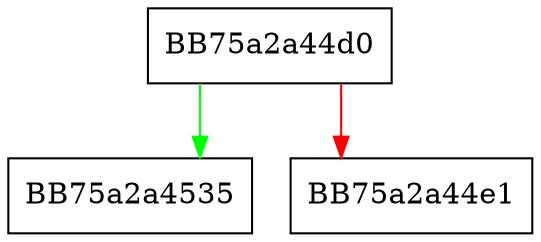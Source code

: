digraph moveToChild {
  node [shape="box"];
  graph [splines=ortho];
  BB75a2a44d0 -> BB75a2a4535 [color="green"];
  BB75a2a44d0 -> BB75a2a44e1 [color="red"];
}